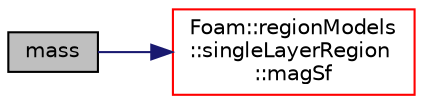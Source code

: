 digraph "mass"
{
  bgcolor="transparent";
  edge [fontname="Helvetica",fontsize="10",labelfontname="Helvetica",labelfontsize="10"];
  node [fontname="Helvetica",fontsize="10",shape=record];
  rankdir="LR";
  Node1 [label="mass",height=0.2,width=0.4,color="black", fillcolor="grey75", style="filled", fontcolor="black"];
  Node1 -> Node2 [color="midnightblue",fontsize="10",style="solid",fontname="Helvetica"];
  Node2 [label="Foam::regionModels\l::singleLayerRegion\l::magSf",height=0.2,width=0.4,color="red",URL="$a02384.html#a50c2173eeb08076209dffc96c59f9372",tooltip="Return the face area magnitudes / [m2]. "];
}
